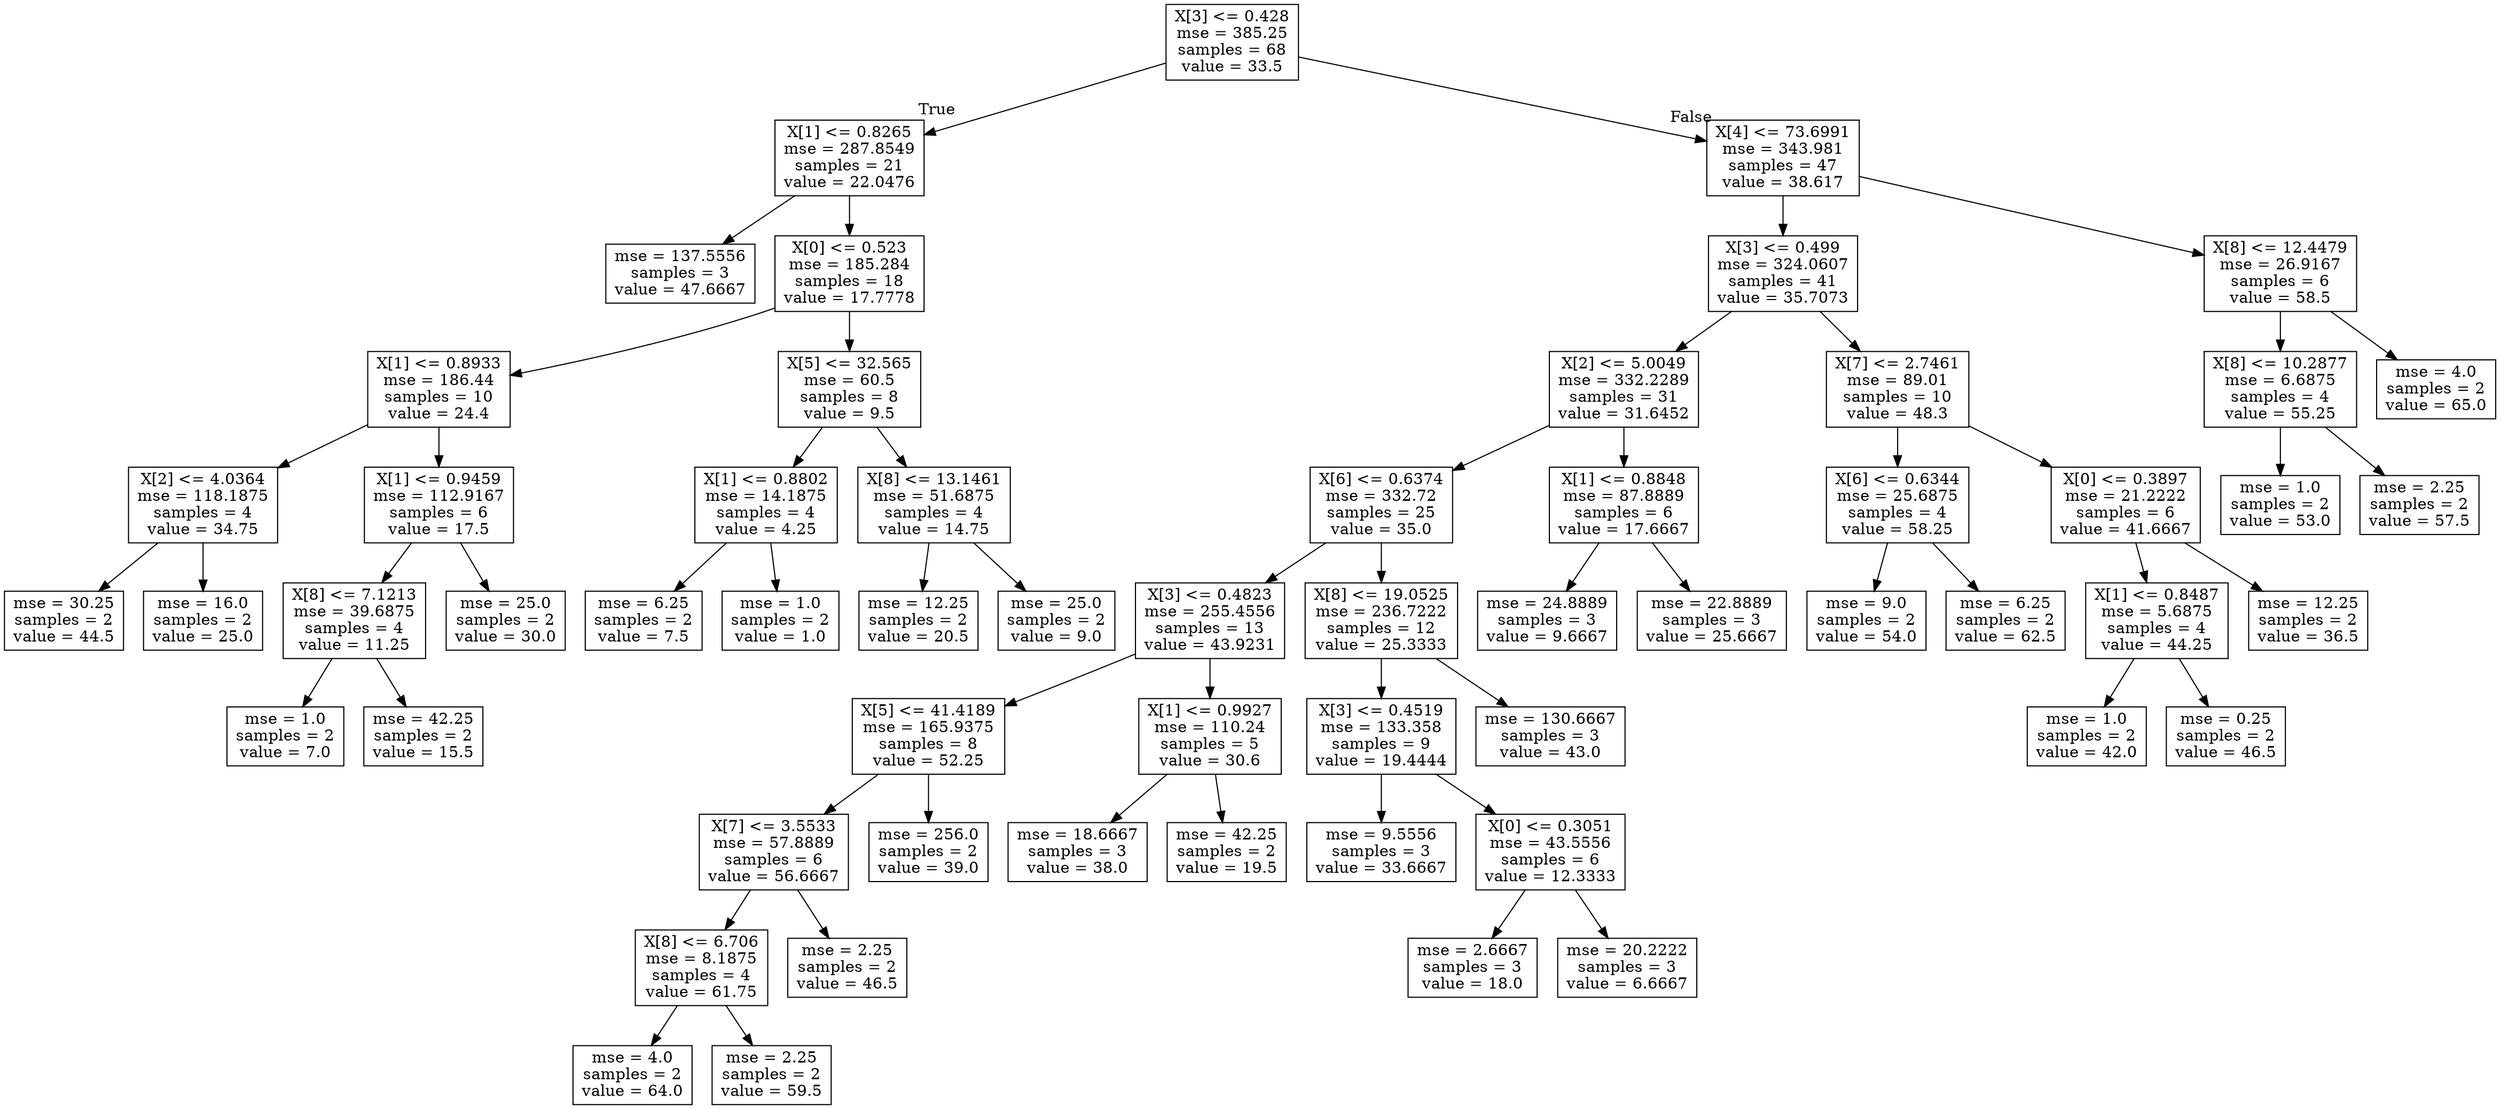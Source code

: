 digraph Tree {
node [shape=box] ;
0 [label="X[3] <= 0.428\nmse = 385.25\nsamples = 68\nvalue = 33.5"] ;
1 [label="X[1] <= 0.8265\nmse = 287.8549\nsamples = 21\nvalue = 22.0476"] ;
0 -> 1 [labeldistance=2.5, labelangle=45, headlabel="True"] ;
2 [label="mse = 137.5556\nsamples = 3\nvalue = 47.6667"] ;
1 -> 2 ;
3 [label="X[0] <= 0.523\nmse = 185.284\nsamples = 18\nvalue = 17.7778"] ;
1 -> 3 ;
4 [label="X[1] <= 0.8933\nmse = 186.44\nsamples = 10\nvalue = 24.4"] ;
3 -> 4 ;
5 [label="X[2] <= 4.0364\nmse = 118.1875\nsamples = 4\nvalue = 34.75"] ;
4 -> 5 ;
6 [label="mse = 30.25\nsamples = 2\nvalue = 44.5"] ;
5 -> 6 ;
7 [label="mse = 16.0\nsamples = 2\nvalue = 25.0"] ;
5 -> 7 ;
8 [label="X[1] <= 0.9459\nmse = 112.9167\nsamples = 6\nvalue = 17.5"] ;
4 -> 8 ;
9 [label="X[8] <= 7.1213\nmse = 39.6875\nsamples = 4\nvalue = 11.25"] ;
8 -> 9 ;
10 [label="mse = 1.0\nsamples = 2\nvalue = 7.0"] ;
9 -> 10 ;
11 [label="mse = 42.25\nsamples = 2\nvalue = 15.5"] ;
9 -> 11 ;
12 [label="mse = 25.0\nsamples = 2\nvalue = 30.0"] ;
8 -> 12 ;
13 [label="X[5] <= 32.565\nmse = 60.5\nsamples = 8\nvalue = 9.5"] ;
3 -> 13 ;
14 [label="X[1] <= 0.8802\nmse = 14.1875\nsamples = 4\nvalue = 4.25"] ;
13 -> 14 ;
15 [label="mse = 6.25\nsamples = 2\nvalue = 7.5"] ;
14 -> 15 ;
16 [label="mse = 1.0\nsamples = 2\nvalue = 1.0"] ;
14 -> 16 ;
17 [label="X[8] <= 13.1461\nmse = 51.6875\nsamples = 4\nvalue = 14.75"] ;
13 -> 17 ;
18 [label="mse = 12.25\nsamples = 2\nvalue = 20.5"] ;
17 -> 18 ;
19 [label="mse = 25.0\nsamples = 2\nvalue = 9.0"] ;
17 -> 19 ;
20 [label="X[4] <= 73.6991\nmse = 343.981\nsamples = 47\nvalue = 38.617"] ;
0 -> 20 [labeldistance=2.5, labelangle=-45, headlabel="False"] ;
21 [label="X[3] <= 0.499\nmse = 324.0607\nsamples = 41\nvalue = 35.7073"] ;
20 -> 21 ;
22 [label="X[2] <= 5.0049\nmse = 332.2289\nsamples = 31\nvalue = 31.6452"] ;
21 -> 22 ;
23 [label="X[6] <= 0.6374\nmse = 332.72\nsamples = 25\nvalue = 35.0"] ;
22 -> 23 ;
24 [label="X[3] <= 0.4823\nmse = 255.4556\nsamples = 13\nvalue = 43.9231"] ;
23 -> 24 ;
25 [label="X[5] <= 41.4189\nmse = 165.9375\nsamples = 8\nvalue = 52.25"] ;
24 -> 25 ;
26 [label="X[7] <= 3.5533\nmse = 57.8889\nsamples = 6\nvalue = 56.6667"] ;
25 -> 26 ;
27 [label="X[8] <= 6.706\nmse = 8.1875\nsamples = 4\nvalue = 61.75"] ;
26 -> 27 ;
28 [label="mse = 4.0\nsamples = 2\nvalue = 64.0"] ;
27 -> 28 ;
29 [label="mse = 2.25\nsamples = 2\nvalue = 59.5"] ;
27 -> 29 ;
30 [label="mse = 2.25\nsamples = 2\nvalue = 46.5"] ;
26 -> 30 ;
31 [label="mse = 256.0\nsamples = 2\nvalue = 39.0"] ;
25 -> 31 ;
32 [label="X[1] <= 0.9927\nmse = 110.24\nsamples = 5\nvalue = 30.6"] ;
24 -> 32 ;
33 [label="mse = 18.6667\nsamples = 3\nvalue = 38.0"] ;
32 -> 33 ;
34 [label="mse = 42.25\nsamples = 2\nvalue = 19.5"] ;
32 -> 34 ;
35 [label="X[8] <= 19.0525\nmse = 236.7222\nsamples = 12\nvalue = 25.3333"] ;
23 -> 35 ;
36 [label="X[3] <= 0.4519\nmse = 133.358\nsamples = 9\nvalue = 19.4444"] ;
35 -> 36 ;
37 [label="mse = 9.5556\nsamples = 3\nvalue = 33.6667"] ;
36 -> 37 ;
38 [label="X[0] <= 0.3051\nmse = 43.5556\nsamples = 6\nvalue = 12.3333"] ;
36 -> 38 ;
39 [label="mse = 2.6667\nsamples = 3\nvalue = 18.0"] ;
38 -> 39 ;
40 [label="mse = 20.2222\nsamples = 3\nvalue = 6.6667"] ;
38 -> 40 ;
41 [label="mse = 130.6667\nsamples = 3\nvalue = 43.0"] ;
35 -> 41 ;
42 [label="X[1] <= 0.8848\nmse = 87.8889\nsamples = 6\nvalue = 17.6667"] ;
22 -> 42 ;
43 [label="mse = 24.8889\nsamples = 3\nvalue = 9.6667"] ;
42 -> 43 ;
44 [label="mse = 22.8889\nsamples = 3\nvalue = 25.6667"] ;
42 -> 44 ;
45 [label="X[7] <= 2.7461\nmse = 89.01\nsamples = 10\nvalue = 48.3"] ;
21 -> 45 ;
46 [label="X[6] <= 0.6344\nmse = 25.6875\nsamples = 4\nvalue = 58.25"] ;
45 -> 46 ;
47 [label="mse = 9.0\nsamples = 2\nvalue = 54.0"] ;
46 -> 47 ;
48 [label="mse = 6.25\nsamples = 2\nvalue = 62.5"] ;
46 -> 48 ;
49 [label="X[0] <= 0.3897\nmse = 21.2222\nsamples = 6\nvalue = 41.6667"] ;
45 -> 49 ;
50 [label="X[1] <= 0.8487\nmse = 5.6875\nsamples = 4\nvalue = 44.25"] ;
49 -> 50 ;
51 [label="mse = 1.0\nsamples = 2\nvalue = 42.0"] ;
50 -> 51 ;
52 [label="mse = 0.25\nsamples = 2\nvalue = 46.5"] ;
50 -> 52 ;
53 [label="mse = 12.25\nsamples = 2\nvalue = 36.5"] ;
49 -> 53 ;
54 [label="X[8] <= 12.4479\nmse = 26.9167\nsamples = 6\nvalue = 58.5"] ;
20 -> 54 ;
55 [label="X[8] <= 10.2877\nmse = 6.6875\nsamples = 4\nvalue = 55.25"] ;
54 -> 55 ;
56 [label="mse = 1.0\nsamples = 2\nvalue = 53.0"] ;
55 -> 56 ;
57 [label="mse = 2.25\nsamples = 2\nvalue = 57.5"] ;
55 -> 57 ;
58 [label="mse = 4.0\nsamples = 2\nvalue = 65.0"] ;
54 -> 58 ;
}